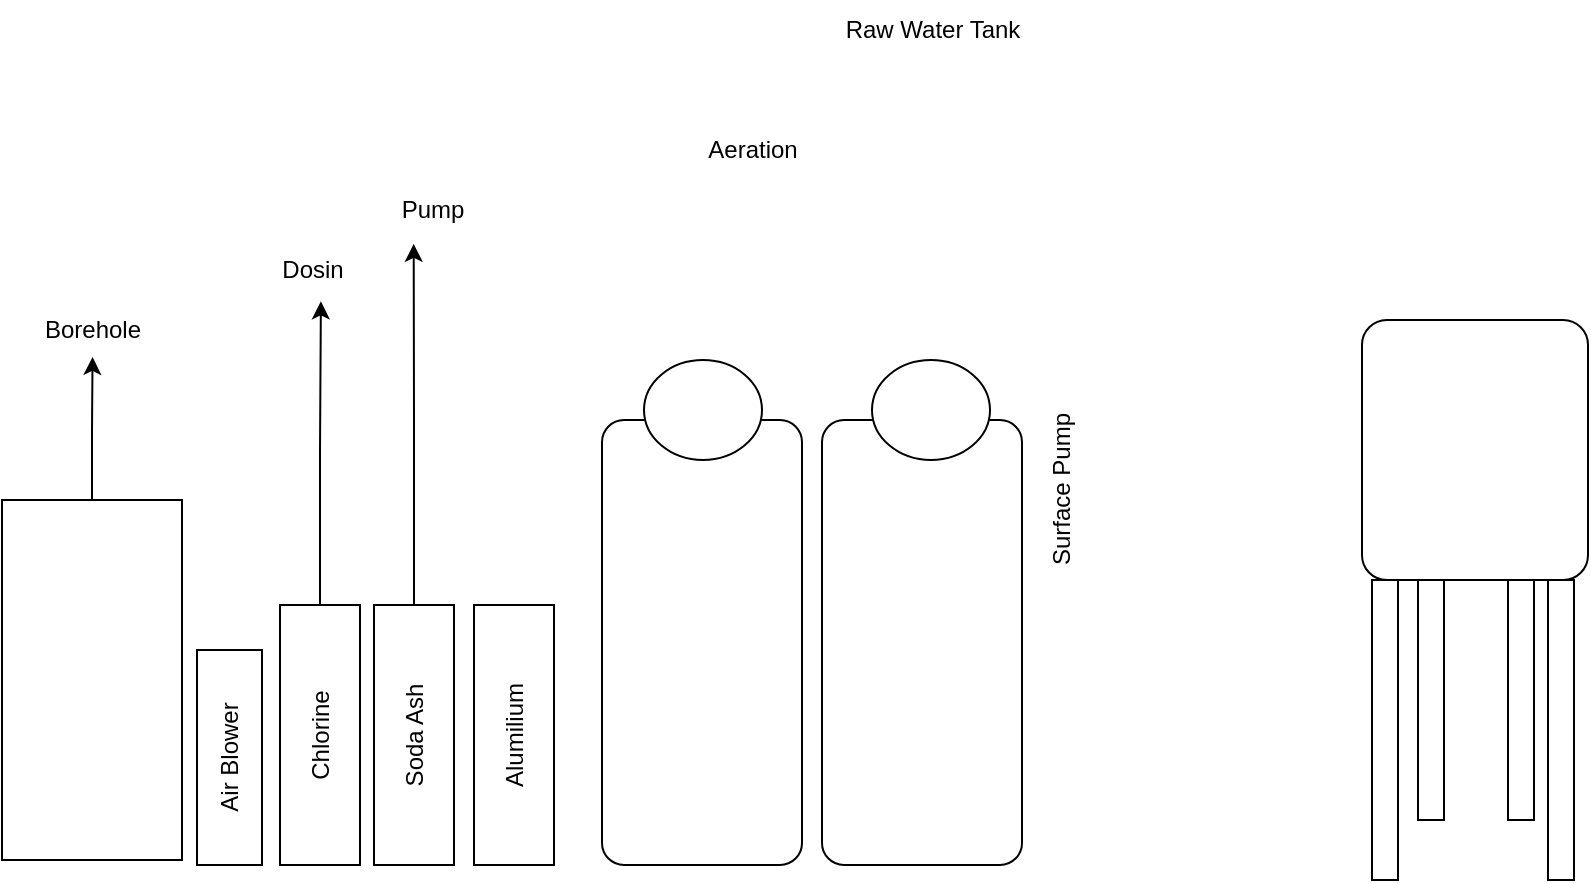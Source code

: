<mxfile version="22.1.3" type="github">
  <diagram name="Page-1" id="jxXhUcFynYkiDxgHYVDg">
    <mxGraphModel dx="832" dy="1676" grid="1" gridSize="10" guides="1" tooltips="1" connect="1" arrows="1" fold="1" page="1" pageScale="1" pageWidth="1654" pageHeight="1169" math="0" shadow="0">
      <root>
        <mxCell id="0" />
        <mxCell id="1" parent="0" />
        <mxCell id="t_Rc0NmIWvPBDkavdPG0-1" value="" style="rounded=0;whiteSpace=wrap;html=1;" vertex="1" parent="1">
          <mxGeometry x="170" y="130" width="90" height="180" as="geometry" />
        </mxCell>
        <mxCell id="t_Rc0NmIWvPBDkavdPG0-2" value="Air Blower" style="rounded=0;whiteSpace=wrap;html=1;flipV=1;flipH=1;rotation=-90;" vertex="1" parent="1">
          <mxGeometry x="230" y="242.5" width="107.5" height="32.5" as="geometry" />
        </mxCell>
        <mxCell id="t_Rc0NmIWvPBDkavdPG0-5" value="Chlorine" style="rounded=0;whiteSpace=wrap;html=1;flipV=1;flipH=1;rotation=-90;" vertex="1" parent="1">
          <mxGeometry x="264" y="227.5" width="130" height="40" as="geometry" />
        </mxCell>
        <mxCell id="t_Rc0NmIWvPBDkavdPG0-6" value="Soda Ash" style="rounded=0;whiteSpace=wrap;html=1;flipV=1;flipH=1;rotation=-90;" vertex="1" parent="1">
          <mxGeometry x="311" y="227.5" width="130" height="40" as="geometry" />
        </mxCell>
        <mxCell id="t_Rc0NmIWvPBDkavdPG0-7" value="Alumilium" style="rounded=0;whiteSpace=wrap;html=1;flipV=1;flipH=1;rotation=-90;" vertex="1" parent="1">
          <mxGeometry x="361" y="227.5" width="130" height="40" as="geometry" />
        </mxCell>
        <mxCell id="t_Rc0NmIWvPBDkavdPG0-8" value="" style="rounded=1;whiteSpace=wrap;html=1;arcSize=11;" vertex="1" parent="1">
          <mxGeometry x="850" y="40" width="113" height="130" as="geometry" />
        </mxCell>
        <mxCell id="t_Rc0NmIWvPBDkavdPG0-9" value="" style="rounded=0;whiteSpace=wrap;html=1;" vertex="1" parent="1">
          <mxGeometry x="855" y="170" width="13" height="150" as="geometry" />
        </mxCell>
        <mxCell id="t_Rc0NmIWvPBDkavdPG0-12" value="" style="rounded=0;whiteSpace=wrap;html=1;" vertex="1" parent="1">
          <mxGeometry x="943" y="170" width="13" height="150" as="geometry" />
        </mxCell>
        <mxCell id="t_Rc0NmIWvPBDkavdPG0-13" value="" style="rounded=0;whiteSpace=wrap;html=1;" vertex="1" parent="1">
          <mxGeometry x="923" y="170" width="13" height="120" as="geometry" />
        </mxCell>
        <mxCell id="t_Rc0NmIWvPBDkavdPG0-14" value="" style="rounded=0;whiteSpace=wrap;html=1;" vertex="1" parent="1">
          <mxGeometry x="878" y="170" width="13" height="120" as="geometry" />
        </mxCell>
        <mxCell id="t_Rc0NmIWvPBDkavdPG0-17" value="" style="rounded=1;whiteSpace=wrap;html=1;arcSize=11;" vertex="1" parent="1">
          <mxGeometry x="470" y="90" width="100" height="222.5" as="geometry" />
        </mxCell>
        <mxCell id="t_Rc0NmIWvPBDkavdPG0-18" value="" style="rounded=1;whiteSpace=wrap;html=1;arcSize=11;" vertex="1" parent="1">
          <mxGeometry x="580" y="90" width="100" height="222.5" as="geometry" />
        </mxCell>
        <mxCell id="t_Rc0NmIWvPBDkavdPG0-19" value="" style="ellipse;whiteSpace=wrap;html=1;" vertex="1" parent="1">
          <mxGeometry x="491" y="60" width="59" height="50" as="geometry" />
        </mxCell>
        <mxCell id="t_Rc0NmIWvPBDkavdPG0-20" value="" style="ellipse;whiteSpace=wrap;html=1;" vertex="1" parent="1">
          <mxGeometry x="605" y="60" width="59" height="50" as="geometry" />
        </mxCell>
        <mxCell id="t_Rc0NmIWvPBDkavdPG0-21" value="Borehole" style="text;html=1;align=center;verticalAlign=middle;resizable=0;points=[];autosize=1;strokeColor=none;fillColor=none;" vertex="1" parent="1">
          <mxGeometry x="180" y="30" width="70" height="30" as="geometry" />
        </mxCell>
        <mxCell id="t_Rc0NmIWvPBDkavdPG0-22" value="Dosin" style="text;html=1;align=center;verticalAlign=middle;resizable=0;points=[];autosize=1;strokeColor=none;fillColor=none;" vertex="1" parent="1">
          <mxGeometry x="300" width="50" height="30" as="geometry" />
        </mxCell>
        <mxCell id="t_Rc0NmIWvPBDkavdPG0-23" value="Pump" style="text;html=1;align=center;verticalAlign=middle;resizable=0;points=[];autosize=1;strokeColor=none;fillColor=none;" vertex="1" parent="1">
          <mxGeometry x="360" y="-30" width="50" height="30" as="geometry" />
        </mxCell>
        <mxCell id="t_Rc0NmIWvPBDkavdPG0-24" value="Aeration" style="text;html=1;align=center;verticalAlign=middle;resizable=0;points=[];autosize=1;strokeColor=none;fillColor=none;" vertex="1" parent="1">
          <mxGeometry x="510" y="-60" width="70" height="30" as="geometry" />
        </mxCell>
        <mxCell id="t_Rc0NmIWvPBDkavdPG0-25" value="Raw Water Tank" style="text;html=1;align=center;verticalAlign=middle;resizable=0;points=[];autosize=1;strokeColor=none;fillColor=none;" vertex="1" parent="1">
          <mxGeometry x="579.5" y="-120" width="110" height="30" as="geometry" />
        </mxCell>
        <mxCell id="t_Rc0NmIWvPBDkavdPG0-26" value="Surface Pump" style="text;html=1;align=center;verticalAlign=middle;resizable=0;points=[];autosize=1;strokeColor=none;fillColor=none;rotation=-90;" vertex="1" parent="1">
          <mxGeometry x="650" y="110" width="100" height="30" as="geometry" />
        </mxCell>
        <mxCell id="t_Rc0NmIWvPBDkavdPG0-27" style="edgeStyle=orthogonalEdgeStyle;rounded=0;orthogonalLoop=1;jettySize=auto;html=1;exitX=0.5;exitY=0;exitDx=0;exitDy=0;entryX=0.504;entryY=0.948;entryDx=0;entryDy=0;entryPerimeter=0;" edge="1" parent="1" source="t_Rc0NmIWvPBDkavdPG0-1" target="t_Rc0NmIWvPBDkavdPG0-21">
          <mxGeometry relative="1" as="geometry" />
        </mxCell>
        <mxCell id="t_Rc0NmIWvPBDkavdPG0-29" style="edgeStyle=orthogonalEdgeStyle;rounded=0;orthogonalLoop=1;jettySize=auto;html=1;exitX=1;exitY=0.5;exitDx=0;exitDy=0;entryX=0.589;entryY=1.022;entryDx=0;entryDy=0;entryPerimeter=0;" edge="1" parent="1" source="t_Rc0NmIWvPBDkavdPG0-5" target="t_Rc0NmIWvPBDkavdPG0-22">
          <mxGeometry relative="1" as="geometry" />
        </mxCell>
        <mxCell id="t_Rc0NmIWvPBDkavdPG0-30" style="edgeStyle=orthogonalEdgeStyle;rounded=0;orthogonalLoop=1;jettySize=auto;html=1;exitX=1;exitY=0.5;exitDx=0;exitDy=0;entryX=0.317;entryY=1.064;entryDx=0;entryDy=0;entryPerimeter=0;" edge="1" parent="1" source="t_Rc0NmIWvPBDkavdPG0-6" target="t_Rc0NmIWvPBDkavdPG0-23">
          <mxGeometry relative="1" as="geometry" />
        </mxCell>
      </root>
    </mxGraphModel>
  </diagram>
</mxfile>
